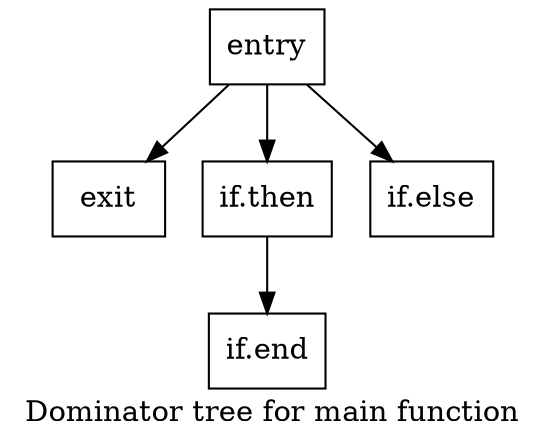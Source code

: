 digraph "Dominator tree for main function"{
	label = "Dominator tree for main function";
0 [shape=record, label="entry"];
1 [shape=record, label="exit"];
0 -> 1;
2 [shape=record, label="if.then"];
0 -> 2;
4 [shape=record, label="if.end"];
2 -> 4;
3 [shape=record, label="if.else"];
0 -> 3;
}
